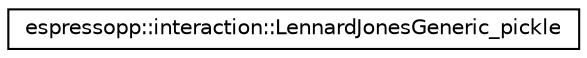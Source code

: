 digraph G
{
  edge [fontname="Helvetica",fontsize="10",labelfontname="Helvetica",labelfontsize="10"];
  node [fontname="Helvetica",fontsize="10",shape=record];
  rankdir="LR";
  Node1 [label="espressopp::interaction::LennardJonesGeneric_pickle",height=0.2,width=0.4,color="black", fillcolor="white", style="filled",URL="$structespressopp_1_1interaction_1_1LennardJonesGeneric__pickle.html"];
}
